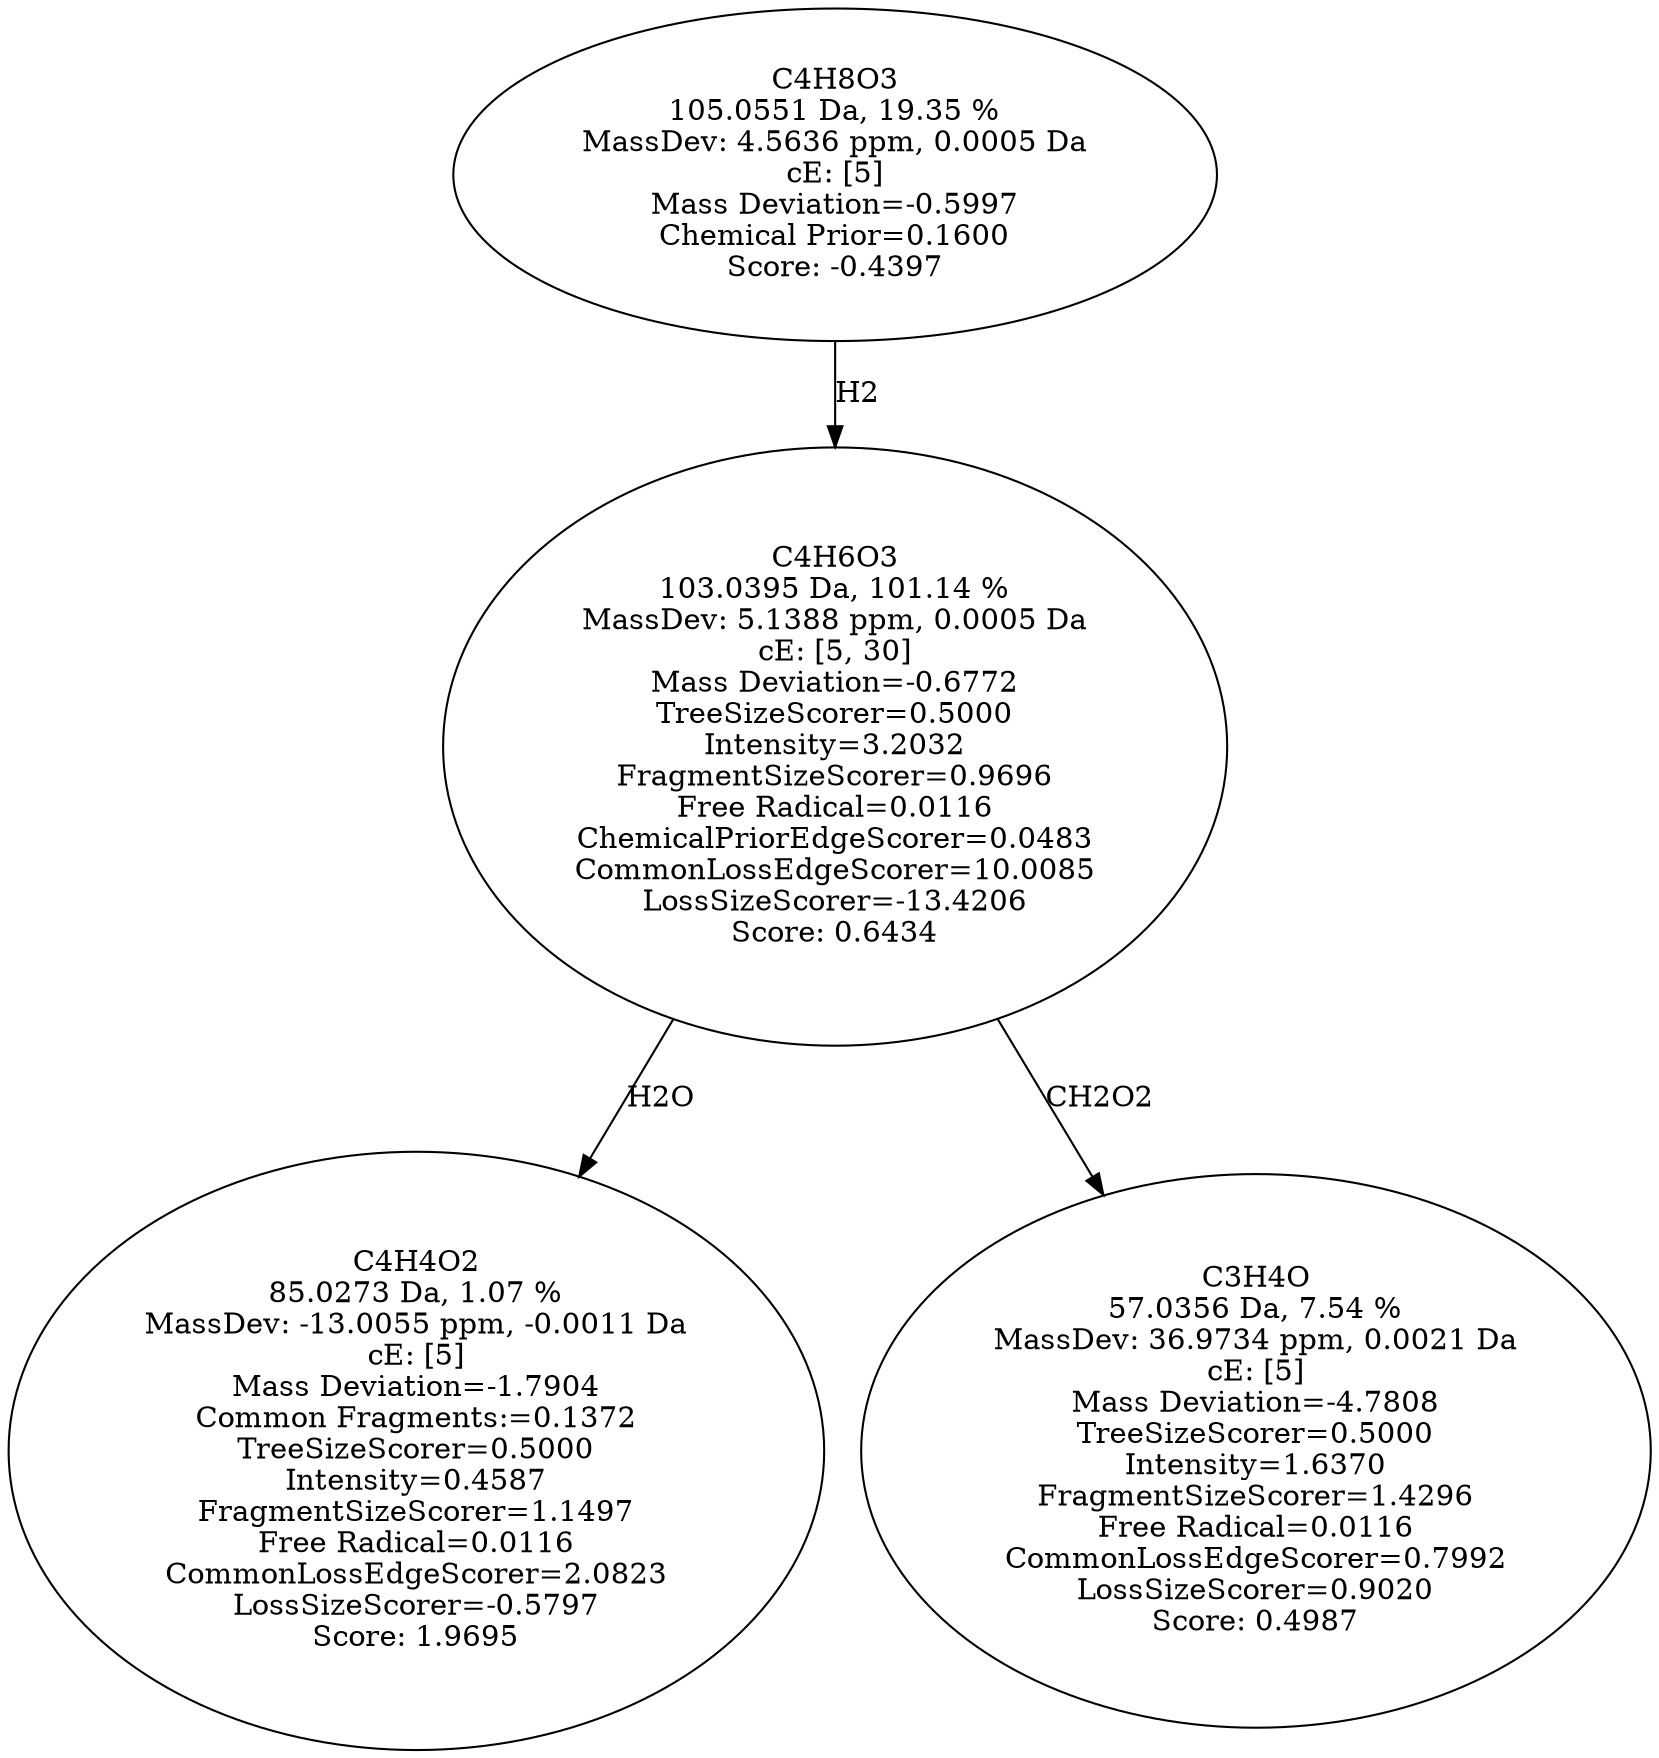 strict digraph {
v1 [label="C4H4O2\n85.0273 Da, 1.07 %\nMassDev: -13.0055 ppm, -0.0011 Da\ncE: [5]\nMass Deviation=-1.7904\nCommon Fragments:=0.1372\nTreeSizeScorer=0.5000\nIntensity=0.4587\nFragmentSizeScorer=1.1497\nFree Radical=0.0116\nCommonLossEdgeScorer=2.0823\nLossSizeScorer=-0.5797\nScore: 1.9695"];
v2 [label="C3H4O\n57.0356 Da, 7.54 %\nMassDev: 36.9734 ppm, 0.0021 Da\ncE: [5]\nMass Deviation=-4.7808\nTreeSizeScorer=0.5000\nIntensity=1.6370\nFragmentSizeScorer=1.4296\nFree Radical=0.0116\nCommonLossEdgeScorer=0.7992\nLossSizeScorer=0.9020\nScore: 0.4987"];
v3 [label="C4H6O3\n103.0395 Da, 101.14 %\nMassDev: 5.1388 ppm, 0.0005 Da\ncE: [5, 30]\nMass Deviation=-0.6772\nTreeSizeScorer=0.5000\nIntensity=3.2032\nFragmentSizeScorer=0.9696\nFree Radical=0.0116\nChemicalPriorEdgeScorer=0.0483\nCommonLossEdgeScorer=10.0085\nLossSizeScorer=-13.4206\nScore: 0.6434"];
v4 [label="C4H8O3\n105.0551 Da, 19.35 %\nMassDev: 4.5636 ppm, 0.0005 Da\ncE: [5]\nMass Deviation=-0.5997\nChemical Prior=0.1600\nScore: -0.4397"];
v3 -> v1 [label="H2O"];
v3 -> v2 [label="CH2O2"];
v4 -> v3 [label="H2"];
}